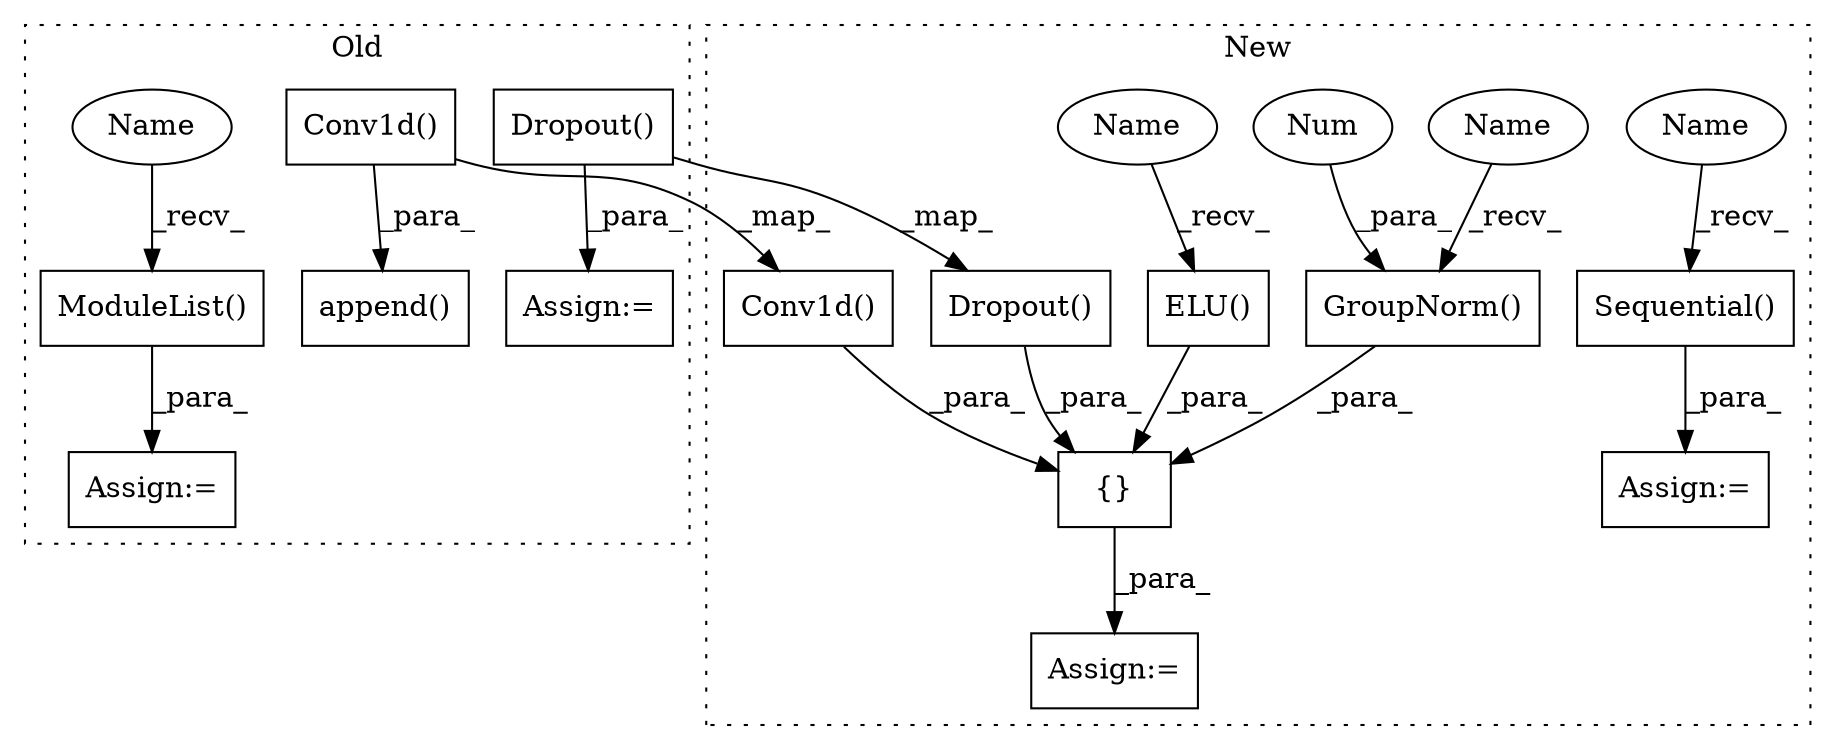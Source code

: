 digraph G {
subgraph cluster0 {
1 [label="Conv1d()" a="75" s="402,423" l="10,74" shape="box"];
4 [label="Dropout()" a="75" s="779" l="26" shape="box"];
11 [label="append()" a="75" s="390,497" l="12,1" shape="box"];
12 [label="ModuleList()" a="75" s="736,754" l="14,1" shape="box"];
14 [label="Assign:=" a="68" s="776" l="3" shape="box"];
15 [label="Assign:=" a="68" s="733" l="3" shape="box"];
19 [label="Name" a="87" s="736" l="2" shape="ellipse"];
label = "Old";
style="dotted";
}
subgraph cluster1 {
2 [label="Conv1d()" a="75" s="393,414" l="10,74" shape="box"];
3 [label="Assign:=" a="68" s="370" l="4" shape="box"];
5 [label="Dropout()" a="75" s="679" l="26" shape="box"];
6 [label="GroupNorm()" a="75" s="591,612" l="13,1" shape="box"];
7 [label="Num" a="76" s="604" l="1" shape="ellipse"];
8 [label="{}" a="59" s="374,705" l="19,0" shape="box"];
9 [label="ELU()" a="75" s="652" l="8" shape="box"];
10 [label="Sequential()" a="75" s="752,767" l="14,2" shape="box"];
13 [label="Assign:=" a="68" s="749" l="3" shape="box"];
16 [label="Name" a="87" s="652" l="2" shape="ellipse"];
17 [label="Name" a="87" s="591" l="2" shape="ellipse"];
18 [label="Name" a="87" s="752" l="2" shape="ellipse"];
label = "New";
style="dotted";
}
1 -> 2 [label="_map_"];
1 -> 11 [label="_para_"];
2 -> 8 [label="_para_"];
4 -> 14 [label="_para_"];
4 -> 5 [label="_map_"];
5 -> 8 [label="_para_"];
6 -> 8 [label="_para_"];
7 -> 6 [label="_para_"];
8 -> 3 [label="_para_"];
9 -> 8 [label="_para_"];
10 -> 13 [label="_para_"];
12 -> 15 [label="_para_"];
16 -> 9 [label="_recv_"];
17 -> 6 [label="_recv_"];
18 -> 10 [label="_recv_"];
19 -> 12 [label="_recv_"];
}